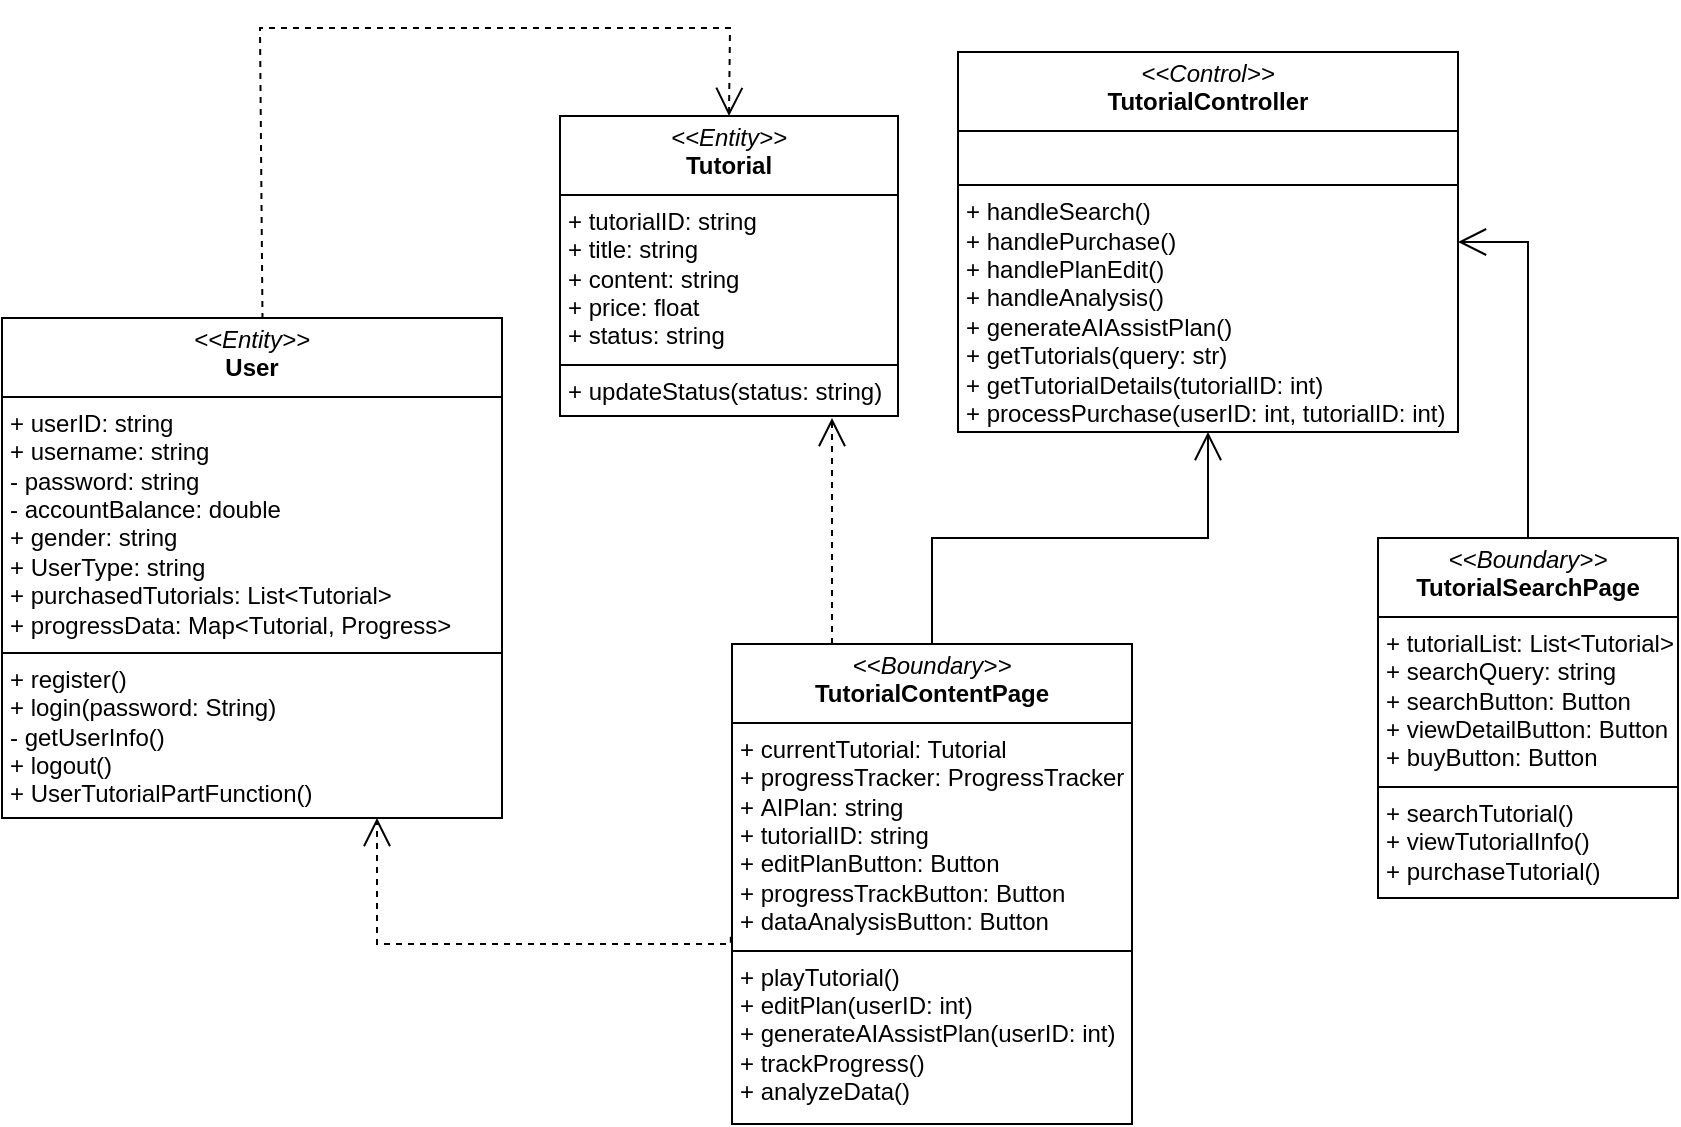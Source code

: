 <mxfile version="25.0.1">
  <diagram name="第 1 页" id="WKyUUM9IlrwOw7Ze_oSJ">
    <mxGraphModel dx="2436" dy="1648" grid="0" gridSize="10" guides="1" tooltips="1" connect="1" arrows="1" fold="1" page="0" pageScale="1" pageWidth="827" pageHeight="1169" math="0" shadow="0">
      <root>
        <mxCell id="0" />
        <mxCell id="1" parent="0" />
        <mxCell id="UIU1XOzS9_jlmgWmp-Uu-1" value="&lt;p style=&quot;margin:0px;margin-top:4px;text-align:center;&quot;&gt;&lt;i&gt;&amp;lt;&amp;lt;Boundary&amp;gt;&amp;gt;&lt;/i&gt;&lt;br&gt;&lt;b&gt;TutorialSearchPage&lt;/b&gt;&lt;/p&gt;&lt;hr size=&quot;1&quot; style=&quot;border-style:solid;&quot;&gt;&lt;p style=&quot;margin:0px;margin-left:4px;&quot;&gt;+ tutorialList: List&amp;lt;Tutorial&amp;gt;&lt;/p&gt;&lt;p style=&quot;margin:0px;margin-left:4px;&quot;&gt;+ searchQuery: string&lt;/p&gt;&lt;p style=&quot;margin:0px;margin-left:4px;&quot;&gt;+ searchButton: Button&lt;/p&gt;&lt;p style=&quot;margin:0px;margin-left:4px;&quot;&gt;+&amp;nbsp;viewDetailButton: Button&lt;/p&gt;&lt;p style=&quot;margin:0px;margin-left:4px;&quot;&gt;+&amp;nbsp;buyButton: Button&lt;/p&gt;&lt;hr size=&quot;1&quot; style=&quot;border-style:solid;&quot;&gt;&lt;p style=&quot;margin:0px;margin-left:4px;&quot;&gt;+ searchTutorial()&lt;br&gt;+ viewTutorialInfo()&lt;/p&gt;&lt;p style=&quot;margin:0px;margin-left:4px;&quot;&gt;+&amp;nbsp;purchaseTutorial()&lt;/p&gt;" style="verticalAlign=top;align=left;overflow=fill;html=1;whiteSpace=wrap;" vertex="1" parent="1">
          <mxGeometry x="1189" y="305" width="150" height="180" as="geometry" />
        </mxCell>
        <mxCell id="UIU1XOzS9_jlmgWmp-Uu-2" value="&lt;p style=&quot;margin:0px;margin-top:4px;text-align:center;&quot;&gt;&lt;i&gt;&amp;lt;&amp;lt;Boundary&amp;gt;&amp;gt;&lt;/i&gt;&lt;br&gt;&lt;b&gt;TutorialContentPage&lt;/b&gt;&lt;/p&gt;&lt;hr size=&quot;1&quot; style=&quot;border-style:solid;&quot;&gt;&lt;p style=&quot;margin:0px;margin-left:4px;&quot;&gt;+ currentTutorial: Tutorial&lt;/p&gt;&lt;p style=&quot;margin:0px;margin-left:4px;&quot;&gt;+ progressTracker: ProgressTracker&lt;/p&gt;&lt;p style=&quot;margin:0px;margin-left:4px;&quot;&gt;+&amp;nbsp;AIPlan: string&lt;/p&gt;&lt;p style=&quot;margin:0px;margin-left:4px;&quot;&gt;+&amp;nbsp;tutorialID: string&lt;/p&gt;&lt;p style=&quot;margin:0px;margin-left:4px;&quot;&gt;+&amp;nbsp;editPlanButton: Button&lt;/p&gt;&lt;p style=&quot;margin:0px;margin-left:4px;&quot;&gt;+&amp;nbsp;progressTrackButton: Button&lt;/p&gt;&lt;p style=&quot;margin:0px;margin-left:4px;&quot;&gt;+&amp;nbsp;dataAnalysisButton: Button&lt;/p&gt;&lt;hr size=&quot;1&quot; style=&quot;border-style:solid;&quot;&gt;&lt;p style=&quot;margin:0px;margin-left:4px;&quot;&gt;+ playTutorial()&lt;br&gt;+ editPlan(userID: int)&lt;/p&gt;&lt;p style=&quot;margin:0px;margin-left:4px;&quot;&gt;+&amp;nbsp;generateAIAssistPlan(userID: int)&lt;/p&gt;&lt;p style=&quot;margin:0px;margin-left:4px;&quot;&gt;+&amp;nbsp;trackProgress()&lt;/p&gt;&lt;p style=&quot;margin:0px;margin-left:4px;&quot;&gt;+&amp;nbsp;&lt;span style=&quot;background-color: initial;&quot;&gt;analyzeData()&lt;/span&gt;&lt;/p&gt;" style="verticalAlign=top;align=left;overflow=fill;html=1;whiteSpace=wrap;" vertex="1" parent="1">
          <mxGeometry x="866" y="358" width="200" height="240" as="geometry" />
        </mxCell>
        <mxCell id="UIU1XOzS9_jlmgWmp-Uu-5" value="&lt;p style=&quot;margin:0px;margin-top:4px;text-align:center;&quot;&gt;&lt;i&gt;&amp;lt;&amp;lt;Control&amp;gt;&amp;gt;&lt;/i&gt;&lt;br&gt;&lt;b&gt;TutorialController&lt;/b&gt;&lt;/p&gt;&lt;hr size=&quot;1&quot; style=&quot;border-style:solid;&quot;&gt;&lt;p style=&quot;margin:0px;margin-left:4px;&quot;&gt;&lt;br&gt;&lt;/p&gt;&lt;hr size=&quot;1&quot; style=&quot;border-style:solid;&quot;&gt;&lt;p style=&quot;margin:0px;margin-left:4px;&quot;&gt;+ handleSearch()&lt;br&gt;+ handlePurchase()&lt;/p&gt;&lt;p style=&quot;margin:0px;margin-left:4px;&quot;&gt;+&amp;nbsp;handlePlanEdit()&lt;/p&gt;&lt;p style=&quot;margin:0px;margin-left:4px;&quot;&gt;+&amp;nbsp;handleAnalysis()&lt;/p&gt;&lt;p style=&quot;margin:0px;margin-left:4px;&quot;&gt;+&amp;nbsp;&lt;span style=&quot;background-color: initial;&quot;&gt;generateAIAssistPlan()&lt;/span&gt;&lt;/p&gt;&lt;p style=&quot;margin:0px;margin-left:4px;&quot;&gt;&lt;span style=&quot;background-color: initial;&quot;&gt;+&amp;nbsp;&lt;/span&gt;&lt;span style=&quot;background-color: initial;&quot;&gt;getTutorials(query: str)&lt;/span&gt;&lt;/p&gt;&lt;p style=&quot;margin:0px;margin-left:4px;&quot;&gt;&lt;span style=&quot;background-color: initial;&quot;&gt;+&amp;nbsp;&lt;/span&gt;&lt;span style=&quot;background-color: initial;&quot;&gt;getTutorialDetails(tutorialID: int)&lt;/span&gt;&lt;/p&gt;&lt;p style=&quot;margin:0px;margin-left:4px;&quot;&gt;&lt;span style=&quot;background-color: initial;&quot;&gt;+&amp;nbsp;&lt;/span&gt;&lt;span style=&quot;background-color: initial;&quot;&gt;processPurchase(userID: int, tutorialID: int)&lt;/span&gt;&lt;/p&gt;" style="verticalAlign=top;align=left;overflow=fill;html=1;whiteSpace=wrap;" vertex="1" parent="1">
          <mxGeometry x="979" y="62" width="250" height="190" as="geometry" />
        </mxCell>
        <mxCell id="UIU1XOzS9_jlmgWmp-Uu-11" value="&lt;p style=&quot;margin:0px;margin-top:4px;text-align:center;&quot;&gt;&lt;i&gt;&amp;lt;&amp;lt;Entity&amp;gt;&amp;gt;&lt;/i&gt;&lt;br&gt;&lt;b&gt;Tutorial&lt;/b&gt;&lt;/p&gt;&lt;hr size=&quot;1&quot; style=&quot;border-style:solid;&quot;&gt;&lt;p style=&quot;margin:0px;margin-left:4px;&quot;&gt;+ tutorialID:&amp;nbsp;&lt;span style=&quot;background-color: initial;&quot;&gt;string&lt;/span&gt;&lt;/p&gt;&lt;p style=&quot;margin:0px;margin-left:4px;&quot;&gt;+ title: string&lt;/p&gt;&lt;p style=&quot;margin:0px;margin-left:4px;&quot;&gt;+ content: string&lt;/p&gt;&lt;p style=&quot;margin:0px;margin-left:4px;&quot;&gt;+ price: float&lt;/p&gt;&lt;p style=&quot;margin:0px;margin-left:4px;&quot;&gt;+&amp;nbsp;status: string&lt;/p&gt;&lt;hr size=&quot;1&quot; style=&quot;border-style:solid;&quot;&gt;&lt;p style=&quot;margin:0px;margin-left:4px;&quot;&gt;+&amp;nbsp;updateStatus(status: string)&lt;/p&gt;" style="verticalAlign=top;align=left;overflow=fill;html=1;whiteSpace=wrap;" vertex="1" parent="1">
          <mxGeometry x="780" y="94" width="169" height="150" as="geometry" />
        </mxCell>
        <mxCell id="UIU1XOzS9_jlmgWmp-Uu-15" value="&lt;p style=&quot;margin:0px;margin-top:4px;text-align:center;&quot;&gt;&lt;i&gt;&amp;lt;&amp;lt;Entity&amp;gt;&amp;gt;&lt;/i&gt;&lt;br&gt;&lt;b&gt;User&lt;/b&gt;&lt;/p&gt;&lt;hr size=&quot;1&quot; style=&quot;border-style:solid;&quot;&gt;&lt;p style=&quot;margin:0px;margin-left:4px;&quot;&gt;+&amp;nbsp;&lt;span style=&quot;background-color: initial;&quot;&gt;userID:&amp;nbsp;&lt;/span&gt;&lt;span style=&quot;background-color: initial;&quot;&gt;string&lt;/span&gt;&lt;/p&gt;&lt;p style=&quot;margin:0px;margin-left:4px;&quot;&gt;+&amp;nbsp;username: string&lt;/p&gt;&lt;p style=&quot;margin:0px;margin-left:4px;&quot;&gt;- password: string&lt;/p&gt;&lt;p style=&quot;margin:0px;margin-left:4px;&quot;&gt;- accountBalance: double&lt;/p&gt;&lt;p style=&quot;margin:0px;margin-left:4px;&quot;&gt;+&amp;nbsp;gender: string&lt;/p&gt;&lt;p style=&quot;margin:0px;margin-left:4px;&quot;&gt;+ UserType: string&lt;/p&gt;&lt;p style=&quot;margin:0px;margin-left:4px;&quot;&gt;+&amp;nbsp;purchasedTutorials:&amp;nbsp;List&amp;lt;Tutorial&amp;gt;&lt;/p&gt;&lt;p style=&quot;margin:0px;margin-left:4px;&quot;&gt;+&amp;nbsp;progressData:&amp;nbsp;Map&amp;lt;Tutorial, Progress&amp;gt;&lt;/p&gt;&lt;hr size=&quot;1&quot; style=&quot;border-style:solid;&quot;&gt;&lt;p style=&quot;margin:0px;margin-left:4px;&quot;&gt;+&amp;nbsp;register()&lt;/p&gt;&lt;p style=&quot;margin:0px;margin-left:4px;&quot;&gt;+&amp;nbsp;login(password: String)&lt;/p&gt;&lt;p style=&quot;margin:0px;margin-left:4px;&quot;&gt;-&amp;nbsp;getUserInfo()&lt;/p&gt;&lt;p style=&quot;margin:0px;margin-left:4px;&quot;&gt;+ logout()&lt;/p&gt;&lt;p style=&quot;margin:0px;margin-left:4px;&quot;&gt;+ UserTutorialPartFunction()&lt;/p&gt;" style="verticalAlign=top;align=left;overflow=fill;html=1;whiteSpace=wrap;" vertex="1" parent="1">
          <mxGeometry x="501" y="195" width="250" height="250" as="geometry" />
        </mxCell>
        <mxCell id="UIU1XOzS9_jlmgWmp-Uu-17" value="" style="endArrow=open;html=1;rounded=0;entryX=0.5;entryY=1;entryDx=0;entryDy=0;exitX=0.5;exitY=0;exitDx=0;exitDy=0;edgeStyle=orthogonalEdgeStyle;endFill=0;strokeWidth=1;endSize=12;" edge="1" parent="1" source="UIU1XOzS9_jlmgWmp-Uu-2" target="UIU1XOzS9_jlmgWmp-Uu-5">
          <mxGeometry width="50" height="50" relative="1" as="geometry">
            <mxPoint x="940" y="540" as="sourcePoint" />
            <mxPoint x="990" y="490" as="targetPoint" />
          </mxGeometry>
        </mxCell>
        <mxCell id="UIU1XOzS9_jlmgWmp-Uu-18" value="" style="endArrow=open;html=1;rounded=0;entryX=1;entryY=0.5;entryDx=0;entryDy=0;exitX=0.5;exitY=0;exitDx=0;exitDy=0;edgeStyle=orthogonalEdgeStyle;endFill=0;strokeWidth=1;endSize=12;" edge="1" parent="1" source="UIU1XOzS9_jlmgWmp-Uu-1" target="UIU1XOzS9_jlmgWmp-Uu-5">
          <mxGeometry width="50" height="50" relative="1" as="geometry">
            <mxPoint x="1270" y="640" as="sourcePoint" />
            <mxPoint x="1310" y="570" as="targetPoint" />
          </mxGeometry>
        </mxCell>
        <mxCell id="UIU1XOzS9_jlmgWmp-Uu-24" value="" style="endArrow=open;endSize=12;dashed=1;html=1;rounded=0;strokeColor=default;align=center;verticalAlign=middle;fontFamily=Helvetica;fontSize=11;fontColor=default;labelBackgroundColor=default;exitX=0.25;exitY=0;exitDx=0;exitDy=0;" edge="1" parent="1" source="UIU1XOzS9_jlmgWmp-Uu-2">
          <mxGeometry x="0.004" width="160" relative="1" as="geometry">
            <mxPoint x="1090" y="580" as="sourcePoint" />
            <mxPoint x="916" y="245" as="targetPoint" />
            <mxPoint as="offset" />
          </mxGeometry>
        </mxCell>
        <mxCell id="UIU1XOzS9_jlmgWmp-Uu-31" value="" style="endArrow=open;endSize=12;dashed=1;html=1;rounded=0;strokeColor=default;align=center;verticalAlign=middle;fontFamily=Helvetica;fontSize=11;fontColor=default;labelBackgroundColor=default;exitX=-0.003;exitY=0.61;exitDx=0;exitDy=0;entryX=0.75;entryY=1;entryDx=0;entryDy=0;exitPerimeter=0;edgeStyle=orthogonalEdgeStyle;" edge="1" parent="1" source="UIU1XOzS9_jlmgWmp-Uu-2" target="UIU1XOzS9_jlmgWmp-Uu-15">
          <mxGeometry x="0.004" width="160" relative="1" as="geometry">
            <mxPoint x="830" y="370" as="sourcePoint" />
            <mxPoint x="829" y="253" as="targetPoint" />
            <mxPoint as="offset" />
            <Array as="points">
              <mxPoint x="688" y="508" />
            </Array>
          </mxGeometry>
        </mxCell>
        <mxCell id="UIU1XOzS9_jlmgWmp-Uu-32" value="" style="endArrow=open;endSize=12;dashed=1;html=1;rounded=0;strokeColor=default;align=center;verticalAlign=middle;fontFamily=Helvetica;fontSize=11;fontColor=default;labelBackgroundColor=default;exitX=0.521;exitY=0.002;exitDx=0;exitDy=0;entryX=0.5;entryY=0;entryDx=0;entryDy=0;exitPerimeter=0;" edge="1" parent="1" source="UIU1XOzS9_jlmgWmp-Uu-15" target="UIU1XOzS9_jlmgWmp-Uu-11">
          <mxGeometry x="0.004" width="160" relative="1" as="geometry">
            <mxPoint x="830" y="370" as="sourcePoint" />
            <mxPoint x="829" y="239" as="targetPoint" />
            <mxPoint as="offset" />
            <Array as="points">
              <mxPoint x="630" y="50" />
              <mxPoint x="865" y="50" />
            </Array>
          </mxGeometry>
        </mxCell>
      </root>
    </mxGraphModel>
  </diagram>
</mxfile>
